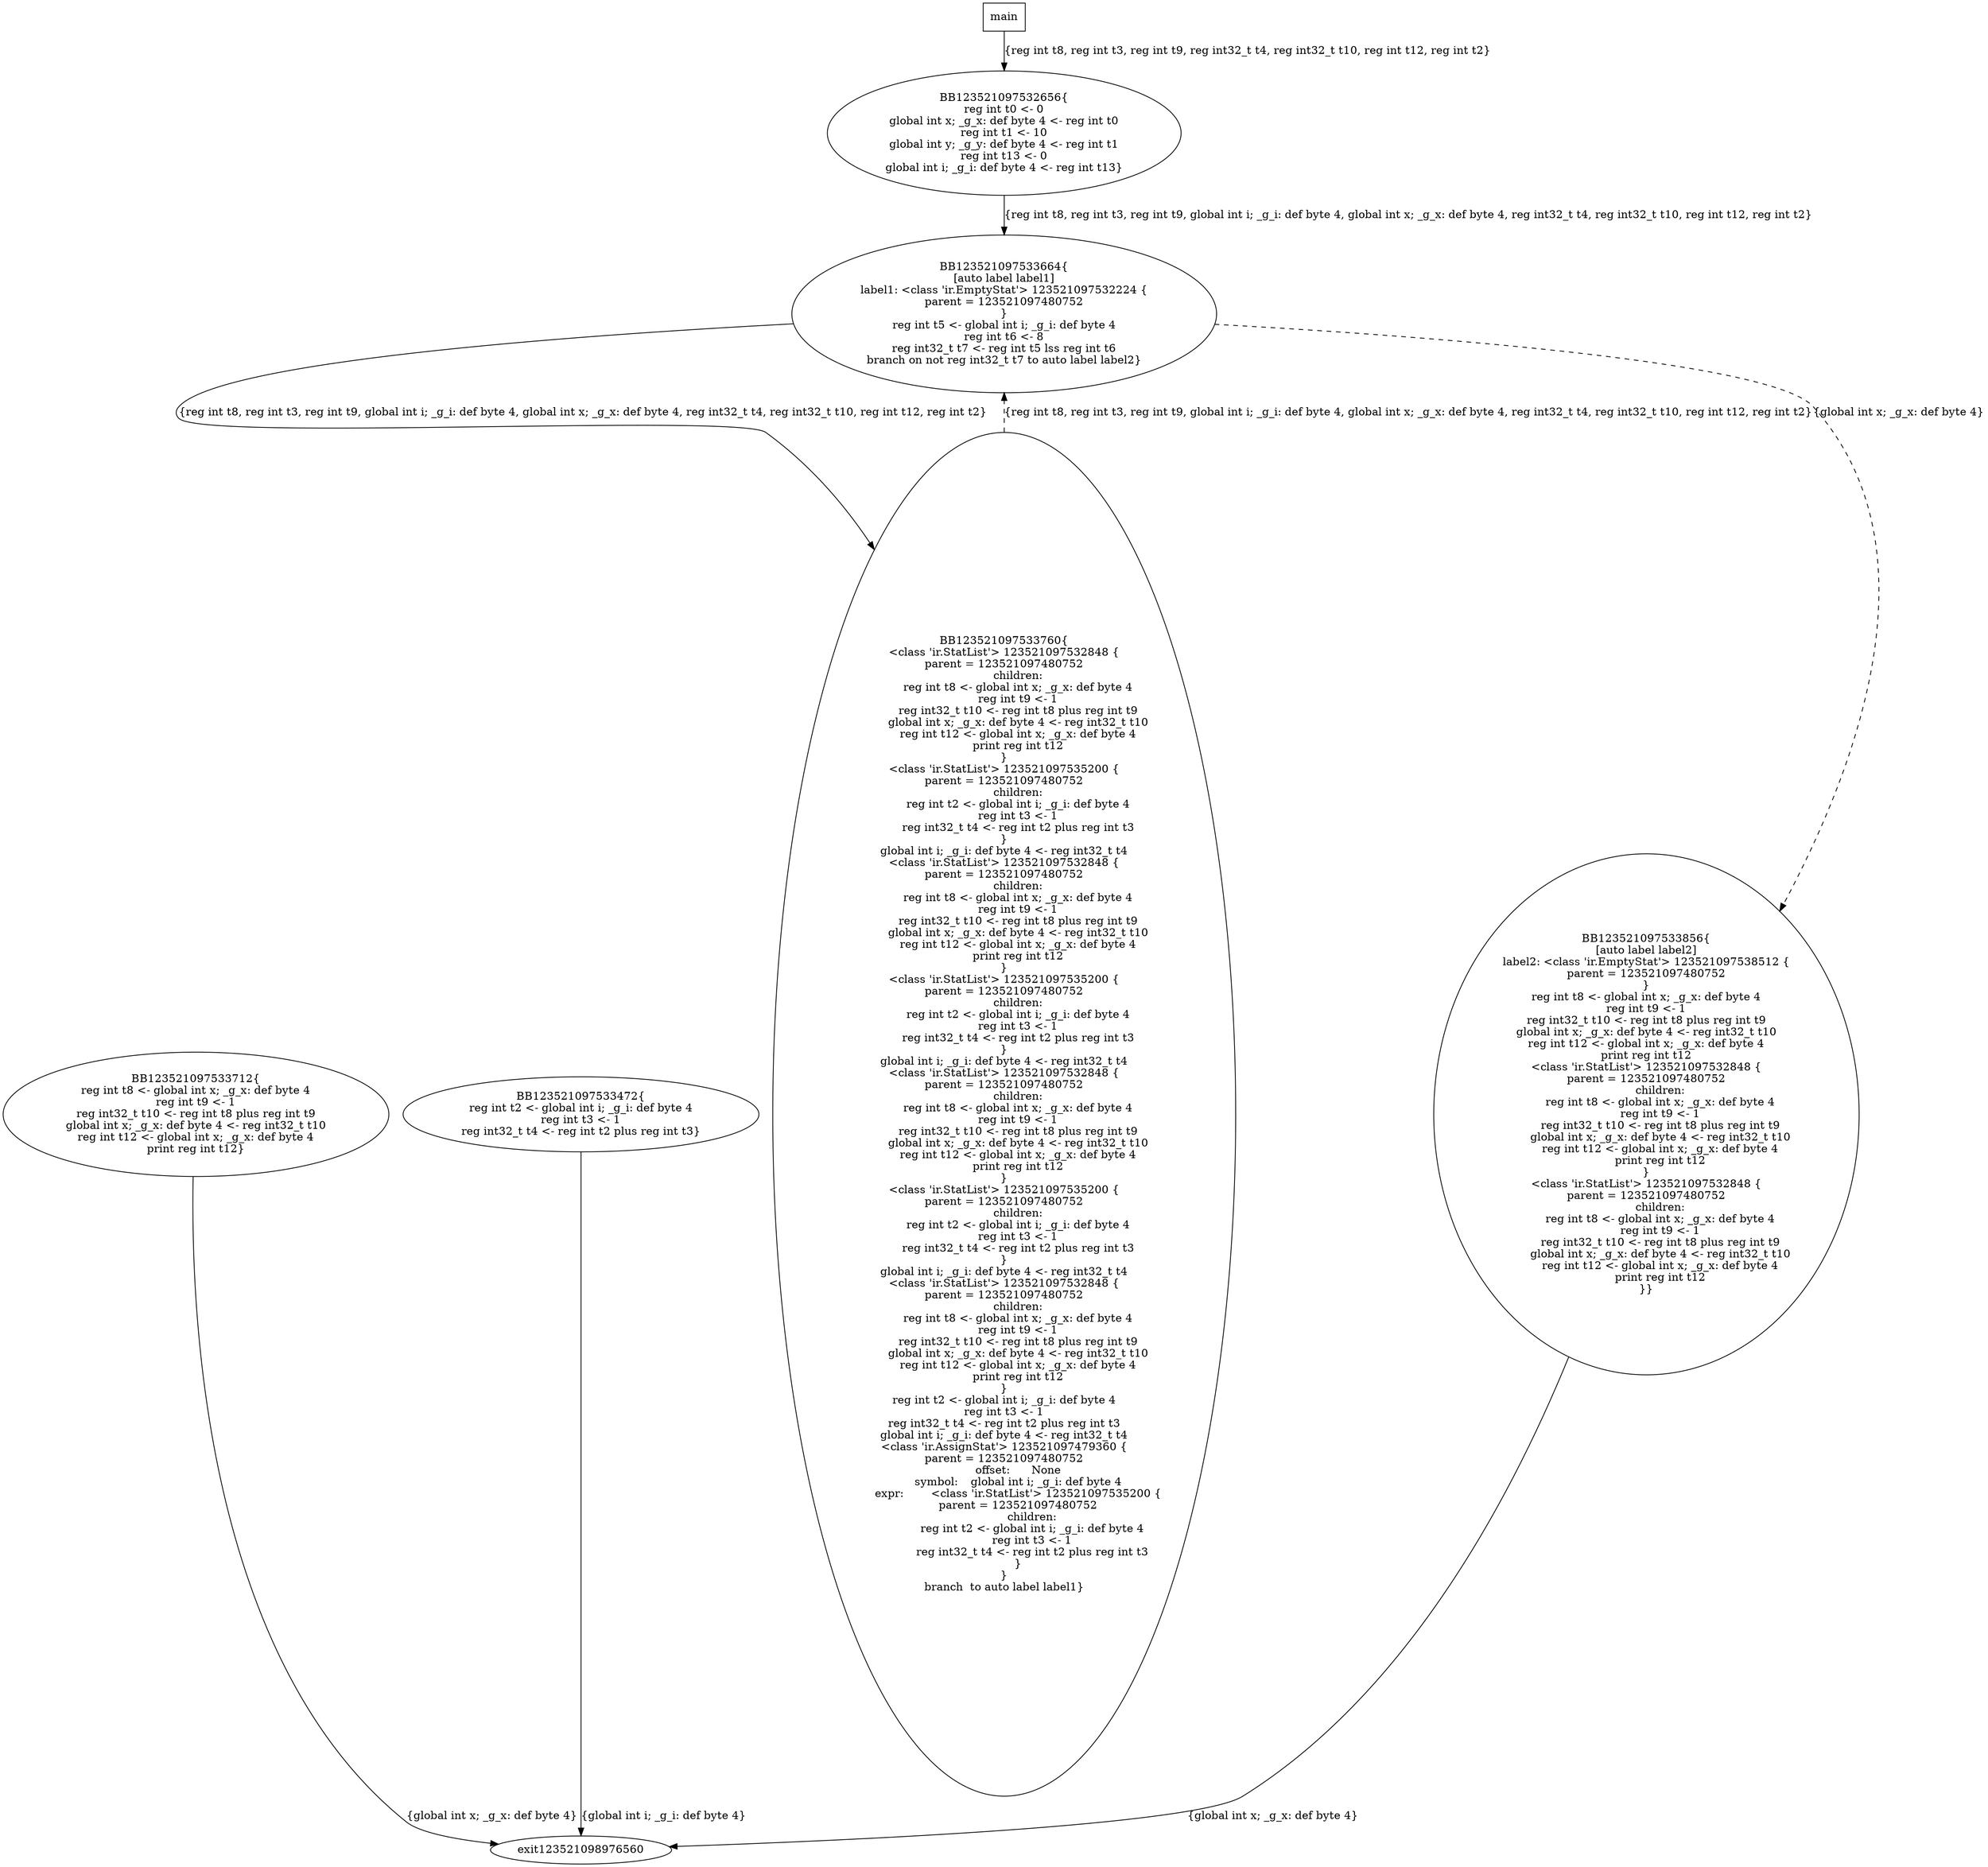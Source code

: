 digraph G {
123521097533712 [label="BB123521097533712{\nreg int t8 <- global int x; _g_x: def byte 4\nreg int t9 <- 1\nreg int32_t t10 <- reg int t8 plus reg int t9\nglobal int x; _g_x: def byte 4 <- reg int32_t t10\nreg int t12 <- global int x; _g_x: def byte 4\nprint reg int t12}"];
123521097533712 -> exit123521098976560 [label="{global int x; _g_x: def byte 4}"];
123521097533472 [label="BB123521097533472{\nreg int t2 <- global int i; _g_i: def byte 4\nreg int t3 <- 1\nreg int32_t t4 <- reg int t2 plus reg int t3}"];
123521097533472 -> exit123521098976560 [label="{global int i; _g_i: def byte 4}"];
123521097532656 [label="BB123521097532656{\nreg int t0 <- 0\nglobal int x; _g_x: def byte 4 <- reg int t0\nreg int t1 <- 10\nglobal int y; _g_y: def byte 4 <- reg int t1\nreg int t13 <- 0\nglobal int i; _g_i: def byte 4 <- reg int t13}"];
123521097532656 -> 123521097533664 [label="{reg int t8, reg int t3, reg int t9, global int i; _g_i: def byte 4, global int x; _g_x: def byte 4, reg int32_t t4, reg int32_t t10, reg int t12, reg int t2}"];
123521097533664 [label="BB123521097533664{\n[auto label label1]\nlabel1: <class 'ir.EmptyStat'> 123521097532224 {
parent = 123521097480752
}\nreg int t5 <- global int i; _g_i: def byte 4\nreg int t6 <- 8\nreg int32_t t7 <- reg int t5 lss reg int t6\nbranch on not reg int32_t t7 to auto label label2}"];
123521097533664 -> 123521097533760 [label="{reg int t8, reg int t3, reg int t9, global int i; _g_i: def byte 4, global int x; _g_x: def byte 4, reg int32_t t4, reg int32_t t10, reg int t12, reg int t2}"];
123521097533664 -> 123521097533856 [style=dashed,label="{global int x; _g_x: def byte 4}"];
123521097533760 [label="BB123521097533760{\n<class 'ir.StatList'> 123521097532848 {
parent = 123521097480752
	children:
	reg int t8 <- global int x; _g_x: def byte 4
	reg int t9 <- 1
	reg int32_t t10 <- reg int t8 plus reg int t9
	global int x; _g_x: def byte 4 <- reg int32_t t10
	reg int t12 <- global int x; _g_x: def byte 4
	print reg int t12
}\n<class 'ir.StatList'> 123521097535200 {
parent = 123521097480752
	children:
	reg int t2 <- global int i; _g_i: def byte 4
	reg int t3 <- 1
	reg int32_t t4 <- reg int t2 plus reg int t3
}\nglobal int i; _g_i: def byte 4 <- reg int32_t t4\n<class 'ir.StatList'> 123521097532848 {
parent = 123521097480752
	children:
	reg int t8 <- global int x; _g_x: def byte 4
	reg int t9 <- 1
	reg int32_t t10 <- reg int t8 plus reg int t9
	global int x; _g_x: def byte 4 <- reg int32_t t10
	reg int t12 <- global int x; _g_x: def byte 4
	print reg int t12
}\n<class 'ir.StatList'> 123521097535200 {
parent = 123521097480752
	children:
	reg int t2 <- global int i; _g_i: def byte 4
	reg int t3 <- 1
	reg int32_t t4 <- reg int t2 plus reg int t3
}\nglobal int i; _g_i: def byte 4 <- reg int32_t t4\n<class 'ir.StatList'> 123521097532848 {
parent = 123521097480752
	children:
	reg int t8 <- global int x; _g_x: def byte 4
	reg int t9 <- 1
	reg int32_t t10 <- reg int t8 plus reg int t9
	global int x; _g_x: def byte 4 <- reg int32_t t10
	reg int t12 <- global int x; _g_x: def byte 4
	print reg int t12
}\n<class 'ir.StatList'> 123521097535200 {
parent = 123521097480752
	children:
	reg int t2 <- global int i; _g_i: def byte 4
	reg int t3 <- 1
	reg int32_t t4 <- reg int t2 plus reg int t3
}\nglobal int i; _g_i: def byte 4 <- reg int32_t t4\n<class 'ir.StatList'> 123521097532848 {
parent = 123521097480752
	children:
	reg int t8 <- global int x; _g_x: def byte 4
	reg int t9 <- 1
	reg int32_t t10 <- reg int t8 plus reg int t9
	global int x; _g_x: def byte 4 <- reg int32_t t10
	reg int t12 <- global int x; _g_x: def byte 4
	print reg int t12
}\nreg int t2 <- global int i; _g_i: def byte 4\nreg int t3 <- 1\nreg int32_t t4 <- reg int t2 plus reg int t3\nglobal int i; _g_i: def byte 4 <- reg int32_t t4\n<class 'ir.AssignStat'> 123521097479360 {
parent = 123521097480752
	offset: 	None
	symbol: 	global int i; _g_i: def byte 4
	expr: 	<class 'ir.StatList'> 123521097535200 {
	parent = 123521097480752
		children:
		reg int t2 <- global int i; _g_i: def byte 4
		reg int t3 <- 1
		reg int32_t t4 <- reg int t2 plus reg int t3
	}
}\nbranch  to auto label label1}"];
123521097533760 -> 123521097533664 [style=dashed,label="{reg int t8, reg int t3, reg int t9, global int i; _g_i: def byte 4, global int x; _g_x: def byte 4, reg int32_t t4, reg int32_t t10, reg int t12, reg int t2}"];
123521097533856 [label="BB123521097533856{\n[auto label label2]\nlabel2: <class 'ir.EmptyStat'> 123521097538512 {
parent = 123521097480752
}\nreg int t8 <- global int x; _g_x: def byte 4\nreg int t9 <- 1\nreg int32_t t10 <- reg int t8 plus reg int t9\nglobal int x; _g_x: def byte 4 <- reg int32_t t10\nreg int t12 <- global int x; _g_x: def byte 4\nprint reg int t12\n<class 'ir.StatList'> 123521097532848 {
parent = 123521097480752
	children:
	reg int t8 <- global int x; _g_x: def byte 4
	reg int t9 <- 1
	reg int32_t t10 <- reg int t8 plus reg int t9
	global int x; _g_x: def byte 4 <- reg int32_t t10
	reg int t12 <- global int x; _g_x: def byte 4
	print reg int t12
}\n<class 'ir.StatList'> 123521097532848 {
parent = 123521097480752
	children:
	reg int t8 <- global int x; _g_x: def byte 4
	reg int t9 <- 1
	reg int32_t t10 <- reg int t8 plus reg int t9
	global int x; _g_x: def byte 4 <- reg int32_t t10
	reg int t12 <- global int x; _g_x: def byte 4
	print reg int t12
}}"];
123521097533856 -> exit123521098976560 [label="{global int x; _g_x: def byte 4}"];
main [shape=box];
main -> 123521097532656 [label="{reg int t8, reg int t3, reg int t9, reg int32_t t4, reg int32_t t10, reg int t12, reg int t2}"];
}
